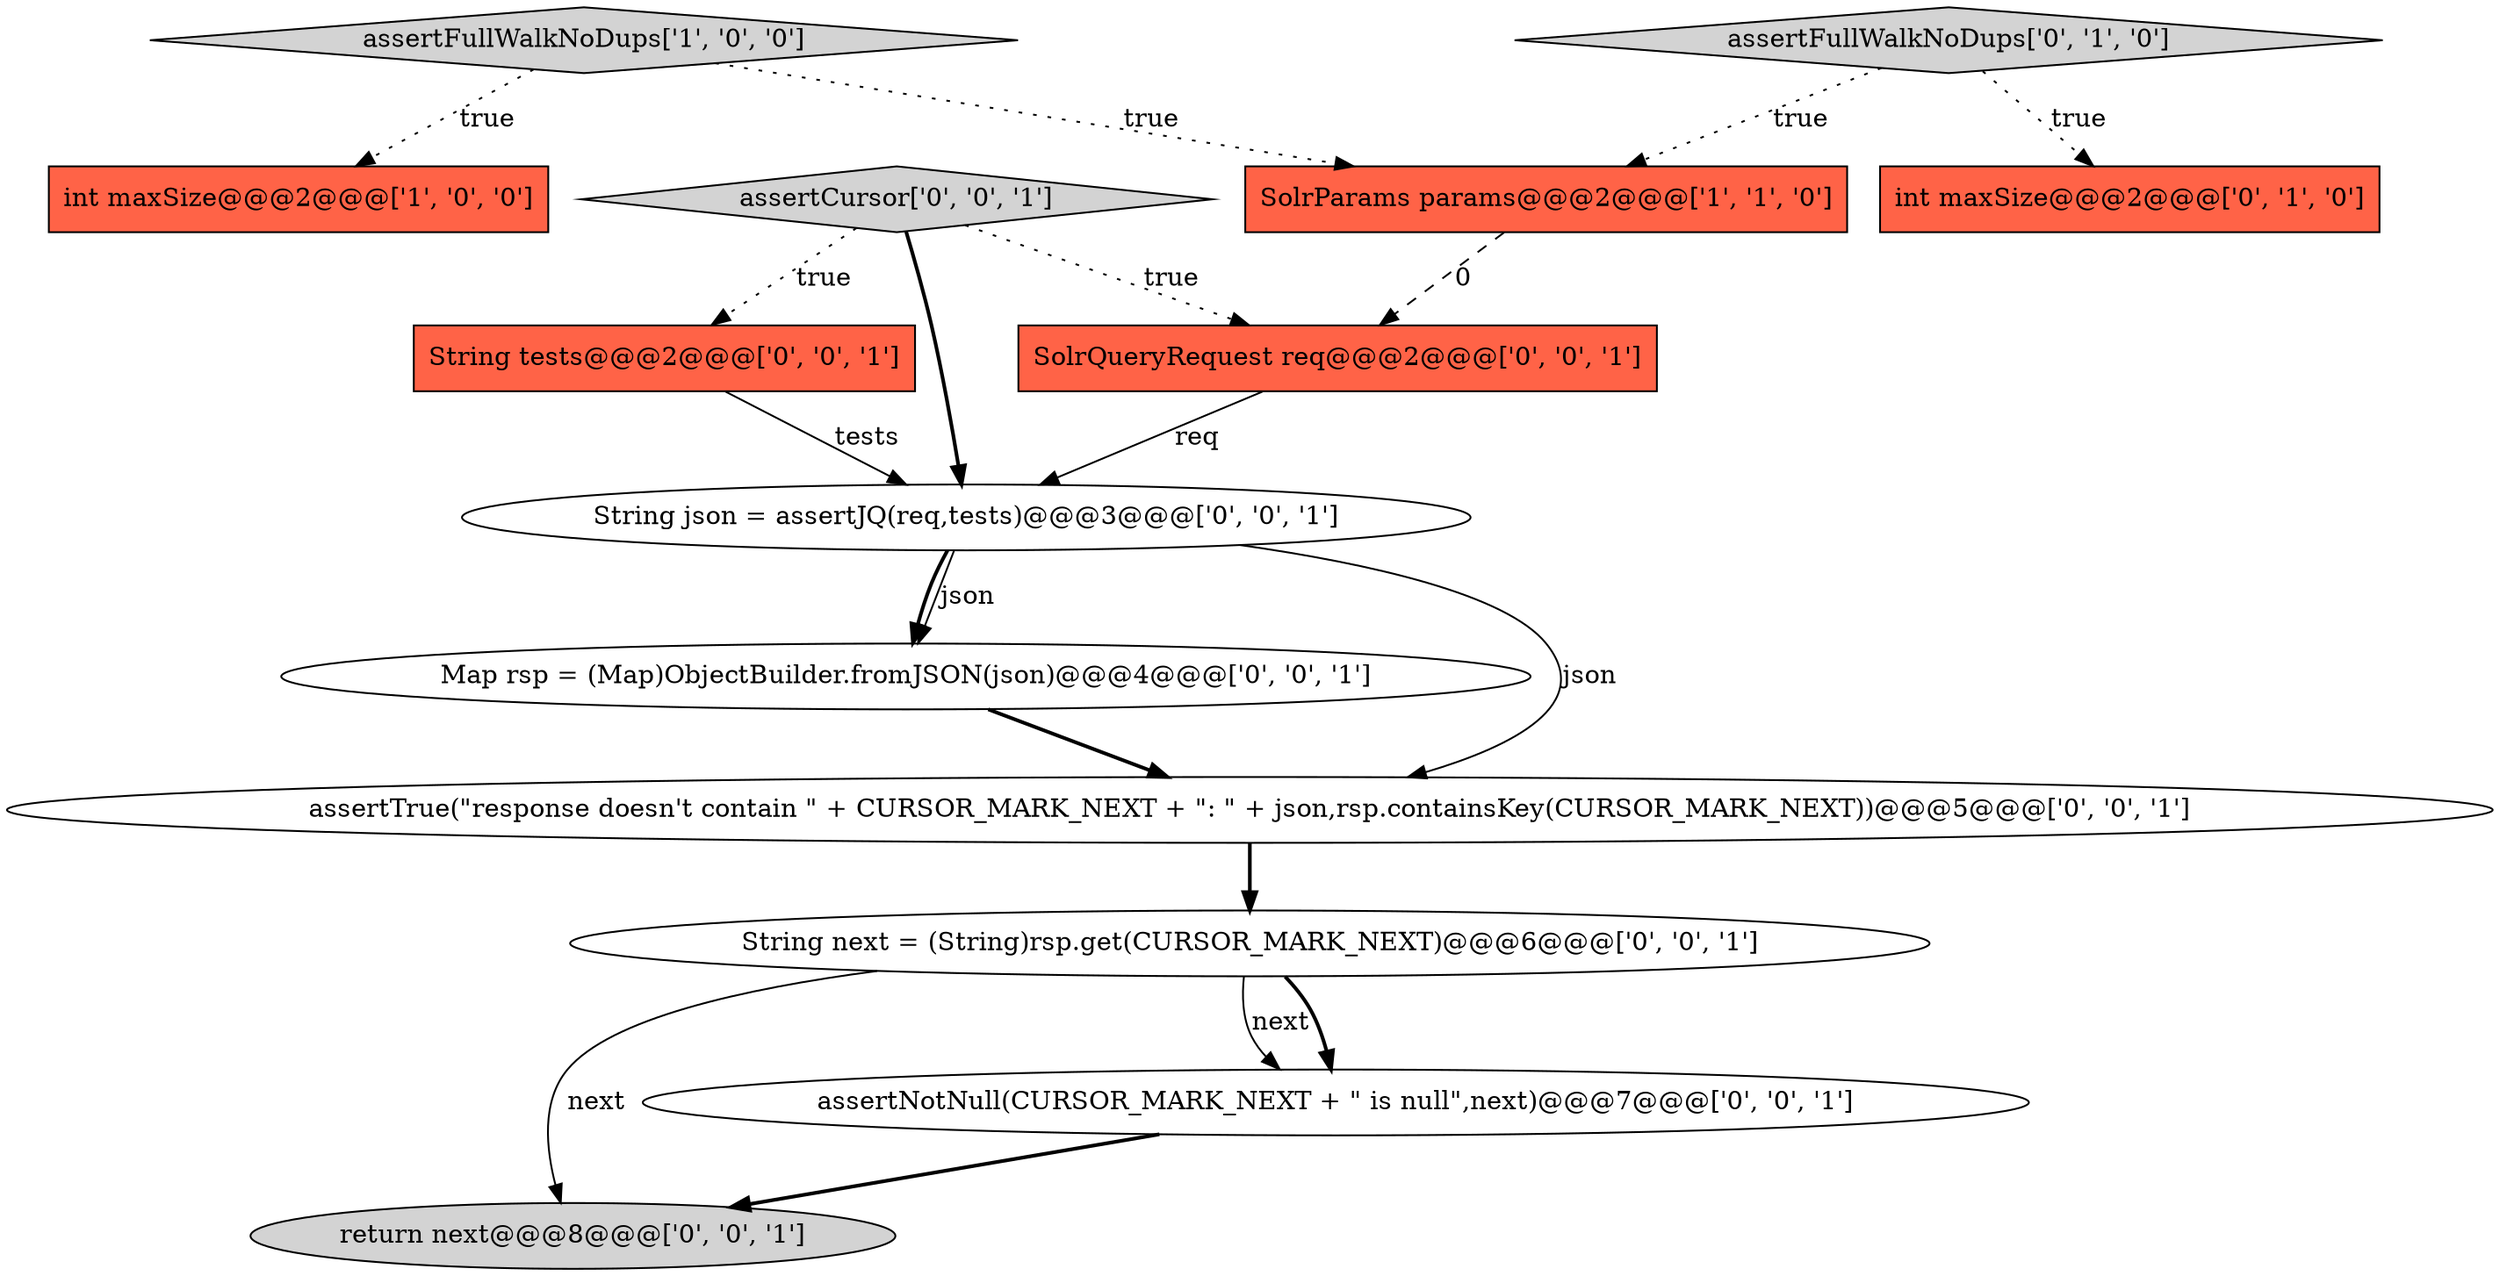 digraph {
1 [style = filled, label = "SolrParams params@@@2@@@['1', '1', '0']", fillcolor = tomato, shape = box image = "AAA0AAABBB1BBB"];
6 [style = filled, label = "String next = (String)rsp.get(CURSOR_MARK_NEXT)@@@6@@@['0', '0', '1']", fillcolor = white, shape = ellipse image = "AAA0AAABBB3BBB"];
9 [style = filled, label = "assertTrue(\"response doesn't contain \" + CURSOR_MARK_NEXT + \": \" + json,rsp.containsKey(CURSOR_MARK_NEXT))@@@5@@@['0', '0', '1']", fillcolor = white, shape = ellipse image = "AAA0AAABBB3BBB"];
12 [style = filled, label = "assertNotNull(CURSOR_MARK_NEXT + \" is null\",next)@@@7@@@['0', '0', '1']", fillcolor = white, shape = ellipse image = "AAA0AAABBB3BBB"];
2 [style = filled, label = "assertFullWalkNoDups['1', '0', '0']", fillcolor = lightgray, shape = diamond image = "AAA0AAABBB1BBB"];
4 [style = filled, label = "int maxSize@@@2@@@['0', '1', '0']", fillcolor = tomato, shape = box image = "AAA0AAABBB2BBB"];
0 [style = filled, label = "int maxSize@@@2@@@['1', '0', '0']", fillcolor = tomato, shape = box image = "AAA0AAABBB1BBB"];
5 [style = filled, label = "String tests@@@2@@@['0', '0', '1']", fillcolor = tomato, shape = box image = "AAA0AAABBB3BBB"];
7 [style = filled, label = "SolrQueryRequest req@@@2@@@['0', '0', '1']", fillcolor = tomato, shape = box image = "AAA0AAABBB3BBB"];
10 [style = filled, label = "assertCursor['0', '0', '1']", fillcolor = lightgray, shape = diamond image = "AAA0AAABBB3BBB"];
8 [style = filled, label = "Map rsp = (Map)ObjectBuilder.fromJSON(json)@@@4@@@['0', '0', '1']", fillcolor = white, shape = ellipse image = "AAA0AAABBB3BBB"];
11 [style = filled, label = "return next@@@8@@@['0', '0', '1']", fillcolor = lightgray, shape = ellipse image = "AAA0AAABBB3BBB"];
3 [style = filled, label = "assertFullWalkNoDups['0', '1', '0']", fillcolor = lightgray, shape = diamond image = "AAA0AAABBB2BBB"];
13 [style = filled, label = "String json = assertJQ(req,tests)@@@3@@@['0', '0', '1']", fillcolor = white, shape = ellipse image = "AAA0AAABBB3BBB"];
2->1 [style = dotted, label="true"];
5->13 [style = solid, label="tests"];
12->11 [style = bold, label=""];
1->7 [style = dashed, label="0"];
2->0 [style = dotted, label="true"];
7->13 [style = solid, label="req"];
13->8 [style = bold, label=""];
10->13 [style = bold, label=""];
13->8 [style = solid, label="json"];
3->4 [style = dotted, label="true"];
6->12 [style = solid, label="next"];
8->9 [style = bold, label=""];
10->7 [style = dotted, label="true"];
6->11 [style = solid, label="next"];
3->1 [style = dotted, label="true"];
6->12 [style = bold, label=""];
10->5 [style = dotted, label="true"];
13->9 [style = solid, label="json"];
9->6 [style = bold, label=""];
}
